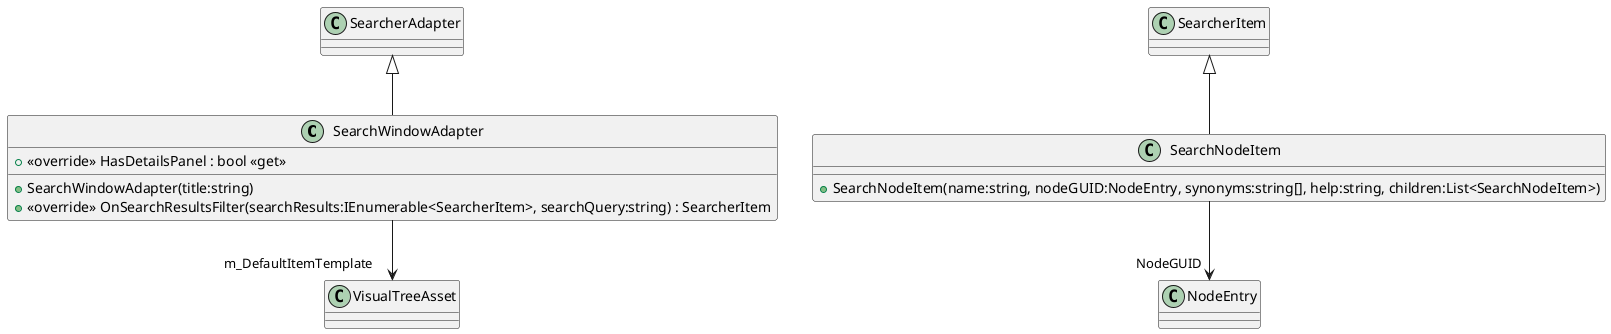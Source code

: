 @startuml
class SearchWindowAdapter {
    + <<override>> HasDetailsPanel : bool <<get>>
    + SearchWindowAdapter(title:string)
    + <<override>> OnSearchResultsFilter(searchResults:IEnumerable<SearcherItem>, searchQuery:string) : SearcherItem
}
class SearchNodeItem {
    + SearchNodeItem(name:string, nodeGUID:NodeEntry, synonyms:string[], help:string, children:List<SearchNodeItem>)
}
SearcherAdapter <|-- SearchWindowAdapter
SearchWindowAdapter --> "m_DefaultItemTemplate" VisualTreeAsset
SearcherItem <|-- SearchNodeItem
SearchNodeItem --> "NodeGUID" NodeEntry
@enduml
